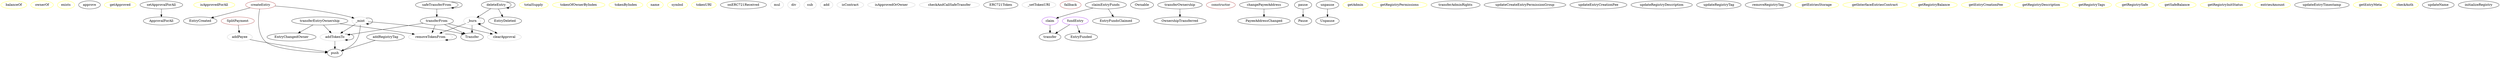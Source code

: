 strict digraph {
  balanceOf [color=yellow]
  ownerOf [color=yellow]
  exists [color=yellow]
  approve
  getApproved [color=yellow]
  setApprovalForAll
  isApprovedForAll [color=yellow]
  transferFrom
  safeTransferFrom
  totalSupply [color=yellow]
  tokenOfOwnerByIndex [color=yellow]
  tokenByIndex [color=yellow]
  name [color=yellow]
  symbol [color=yellow]
  tokenURI [color=yellow]
  onERC721Received
  mul [color=gray]
  div [color=gray]
  sub [color=gray]
  add [color=gray]
  isContract [color=gray]
  ApprovalForAll
  clearApproval [color=gray]
  removeTokenFrom [color=gray]
  addTokenTo [color=gray]
  Transfer
  isApprovedOrOwner [color=gray]
  _mint [color=gray]
  _burn [color=gray]
  checkAndCallSafeTransfer [color=gray]
  ERC721Token
  _setTokenURI [color=gray]
  push
  SplitPayment [color=brown]
  addPayee [color=gray]
  fallback [color=brown]
  claim [color=purple]
  transfer
  Ownable
  transferOwnership
  OwnershipTransferred
  constructor [color=brown]
  changePayeeAddress
  PayeeAddressChanged
  pause
  Pause
  unpause
  Unpause
  getAdmin [color=yellow]
  getRegistryPermissions [color=yellow]
  transferAdminRights
  updateCreateEntryPermissionGroup
  updateEntryCreationFee
  updateRegistryDescription
  addRegistryTag
  updateRegistryTag
  removeRegistryTag
  getEntriesStorage [color=yellow]
  getInterfaceEntriesContract [color=yellow]
  getRegistryBalance [color=yellow]
  getEntryCreationFee [color=yellow]
  getRegistryDescription [color=yellow]
  getRegistryTags [color=yellow]
  getRegistrySafe [color=yellow]
  getSafeBalance [color=yellow]
  getRegistryInitStatus [color=yellow]
  entriesAmount [color=yellow]
  createEntry [color=brown]
  deleteEntry
  transferEntryOwnership
  fundEntry [color=purple]
  claimEntryFunds
  EntryCreated
  EntryDeleted
  EntryChangedOwner
  EntryFunded
  EntryFundsClaimed
  updateEntryTimestamp
  getEntryMeta [color=yellow]
  checkAuth [color=yellow]
  updateName
  initializeRegistry
  setApprovalForAll -> ApprovalForAll
  transferFrom -> clearApproval
  transferFrom -> removeTokenFrom
  transferFrom -> addTokenTo
  transferFrom -> Transfer
  safeTransferFrom -> safeTransferFrom
  safeTransferFrom -> transferFrom
  _mint -> addTokenTo
  _mint -> Transfer
  _burn -> clearApproval
  _burn -> removeTokenFrom
  _burn -> Transfer
  addTokenTo -> addTokenTo
  addTokenTo -> push
  removeTokenFrom -> removeTokenFrom
  _mint -> _mint
  _mint -> push
  _burn -> _burn
  SplitPayment -> addPayee
  claim -> transfer
  addPayee -> push
  transferOwnership -> OwnershipTransferred
  changePayeeAddress -> PayeeAddressChanged
  pause -> Pause
  unpause -> Unpause
  addRegistryTag -> push
  createEntry -> push
  createEntry -> _mint
  createEntry -> EntryCreated
  deleteEntry -> _burn
  deleteEntry -> EntryDeleted
  deleteEntry -> deleteEntry
  transferEntryOwnership -> removeTokenFrom
  transferEntryOwnership -> addTokenTo
  transferEntryOwnership -> EntryChangedOwner
  fundEntry -> EntryFunded
  fundEntry -> transfer
  claimEntryFunds -> EntryFundsClaimed
  claimEntryFunds -> claim
}


